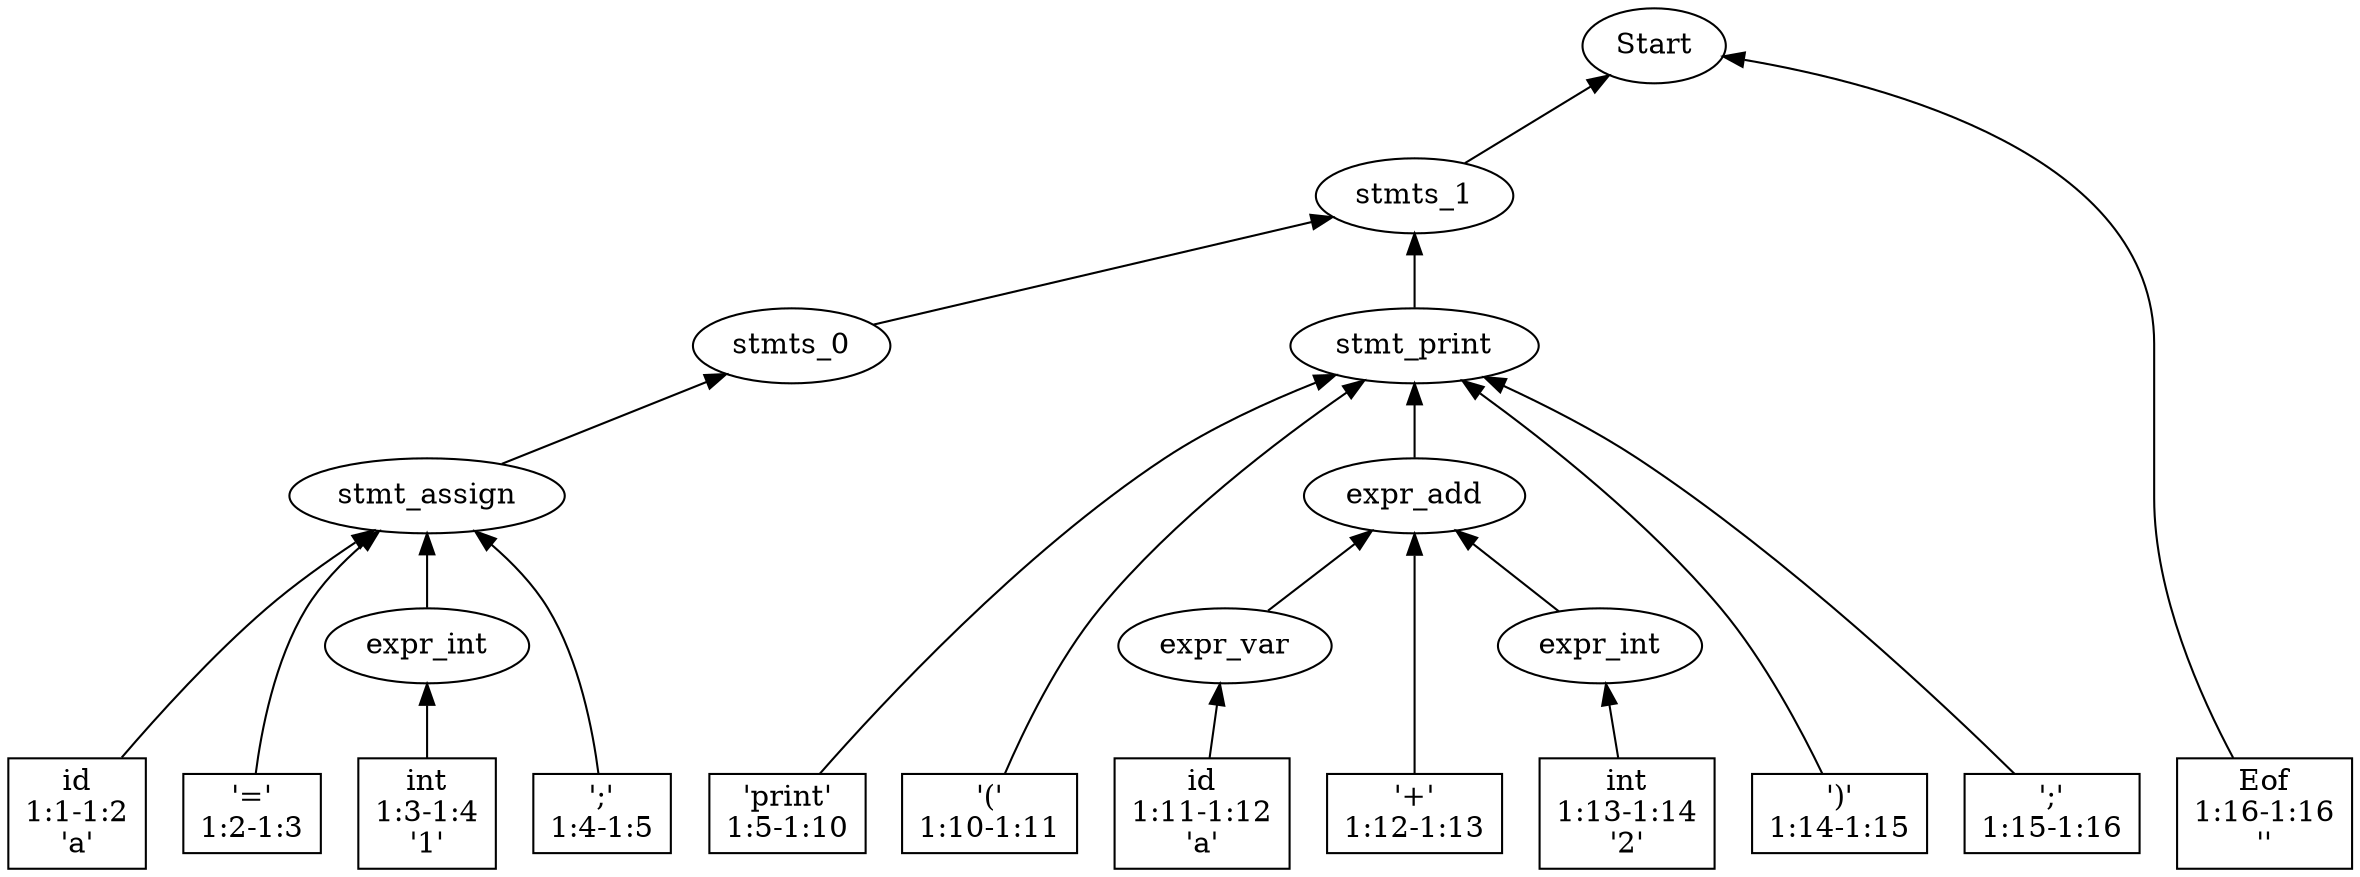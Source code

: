 digraph g {
rankdir=BT;
n27686144 [label="Start"];
n27686240 -> n27686144;
n27686240 [label="stmts_1"];
n27686528 -> n27686240;
n27686528 [label="stmts_0"];
n27646288 -> n27686528;
n27646288 [label="stmt_assign"];
n27635088 -> n27646288;
n27635088 [label="id\n1:1-1:2\n'a'",shape=box];
n27634928 -> n27646288;
n27634928 [label="'='\n1:2-1:3",shape=box];
n27686624 -> n27646288;
n27686624 [label="expr_int"];
n27634768 -> n27686624;
n27634768 [label="int\n1:3-1:4\n'1'",shape=box];
n27634608 -> n27646288;
n27634608 [label="';'\n1:4-1:5",shape=box];
n27654560 -> n27686240;
n27654560 [label="stmt_print"];
n27634448 -> n27654560;
n27634448 [label="'print'\n1:5-1:10",shape=box];
n27634288 -> n27654560;
n27634288 [label="'('\n1:10-1:11",shape=box];
n27646176 -> n27654560;
n27646176 [label="expr_add"];
n27686432 -> n27646176;
n27686432 [label="expr_var"];
n27634128 -> n27686432;
n27634128 [label="id\n1:11-1:12\n'a'",shape=box];
n27633968 -> n27646176;
n27633968 [label="'+'\n1:12-1:13",shape=box];
n27686336 -> n27646176;
n27686336 [label="expr_int"];
n27633808 -> n27686336;
n27633808 [label="int\n1:13-1:14\n'2'",shape=box];
n27633648 -> n27654560;
n27633648 [label="')'\n1:14-1:15",shape=box];
n27633488 -> n27654560;
n27633488 [label="';'\n1:15-1:16",shape=box];
n27633328 -> n27686144;
n27633328 [label="Eof\n1:16-1:16\n''",shape=box];
{ rank=same
n27635088->n27634928->n27634768->n27634608->n27634448->n27634288->n27634128->n27633968->n27633808->n27633648->n27633488->n27633328[style=invis];
}
}
